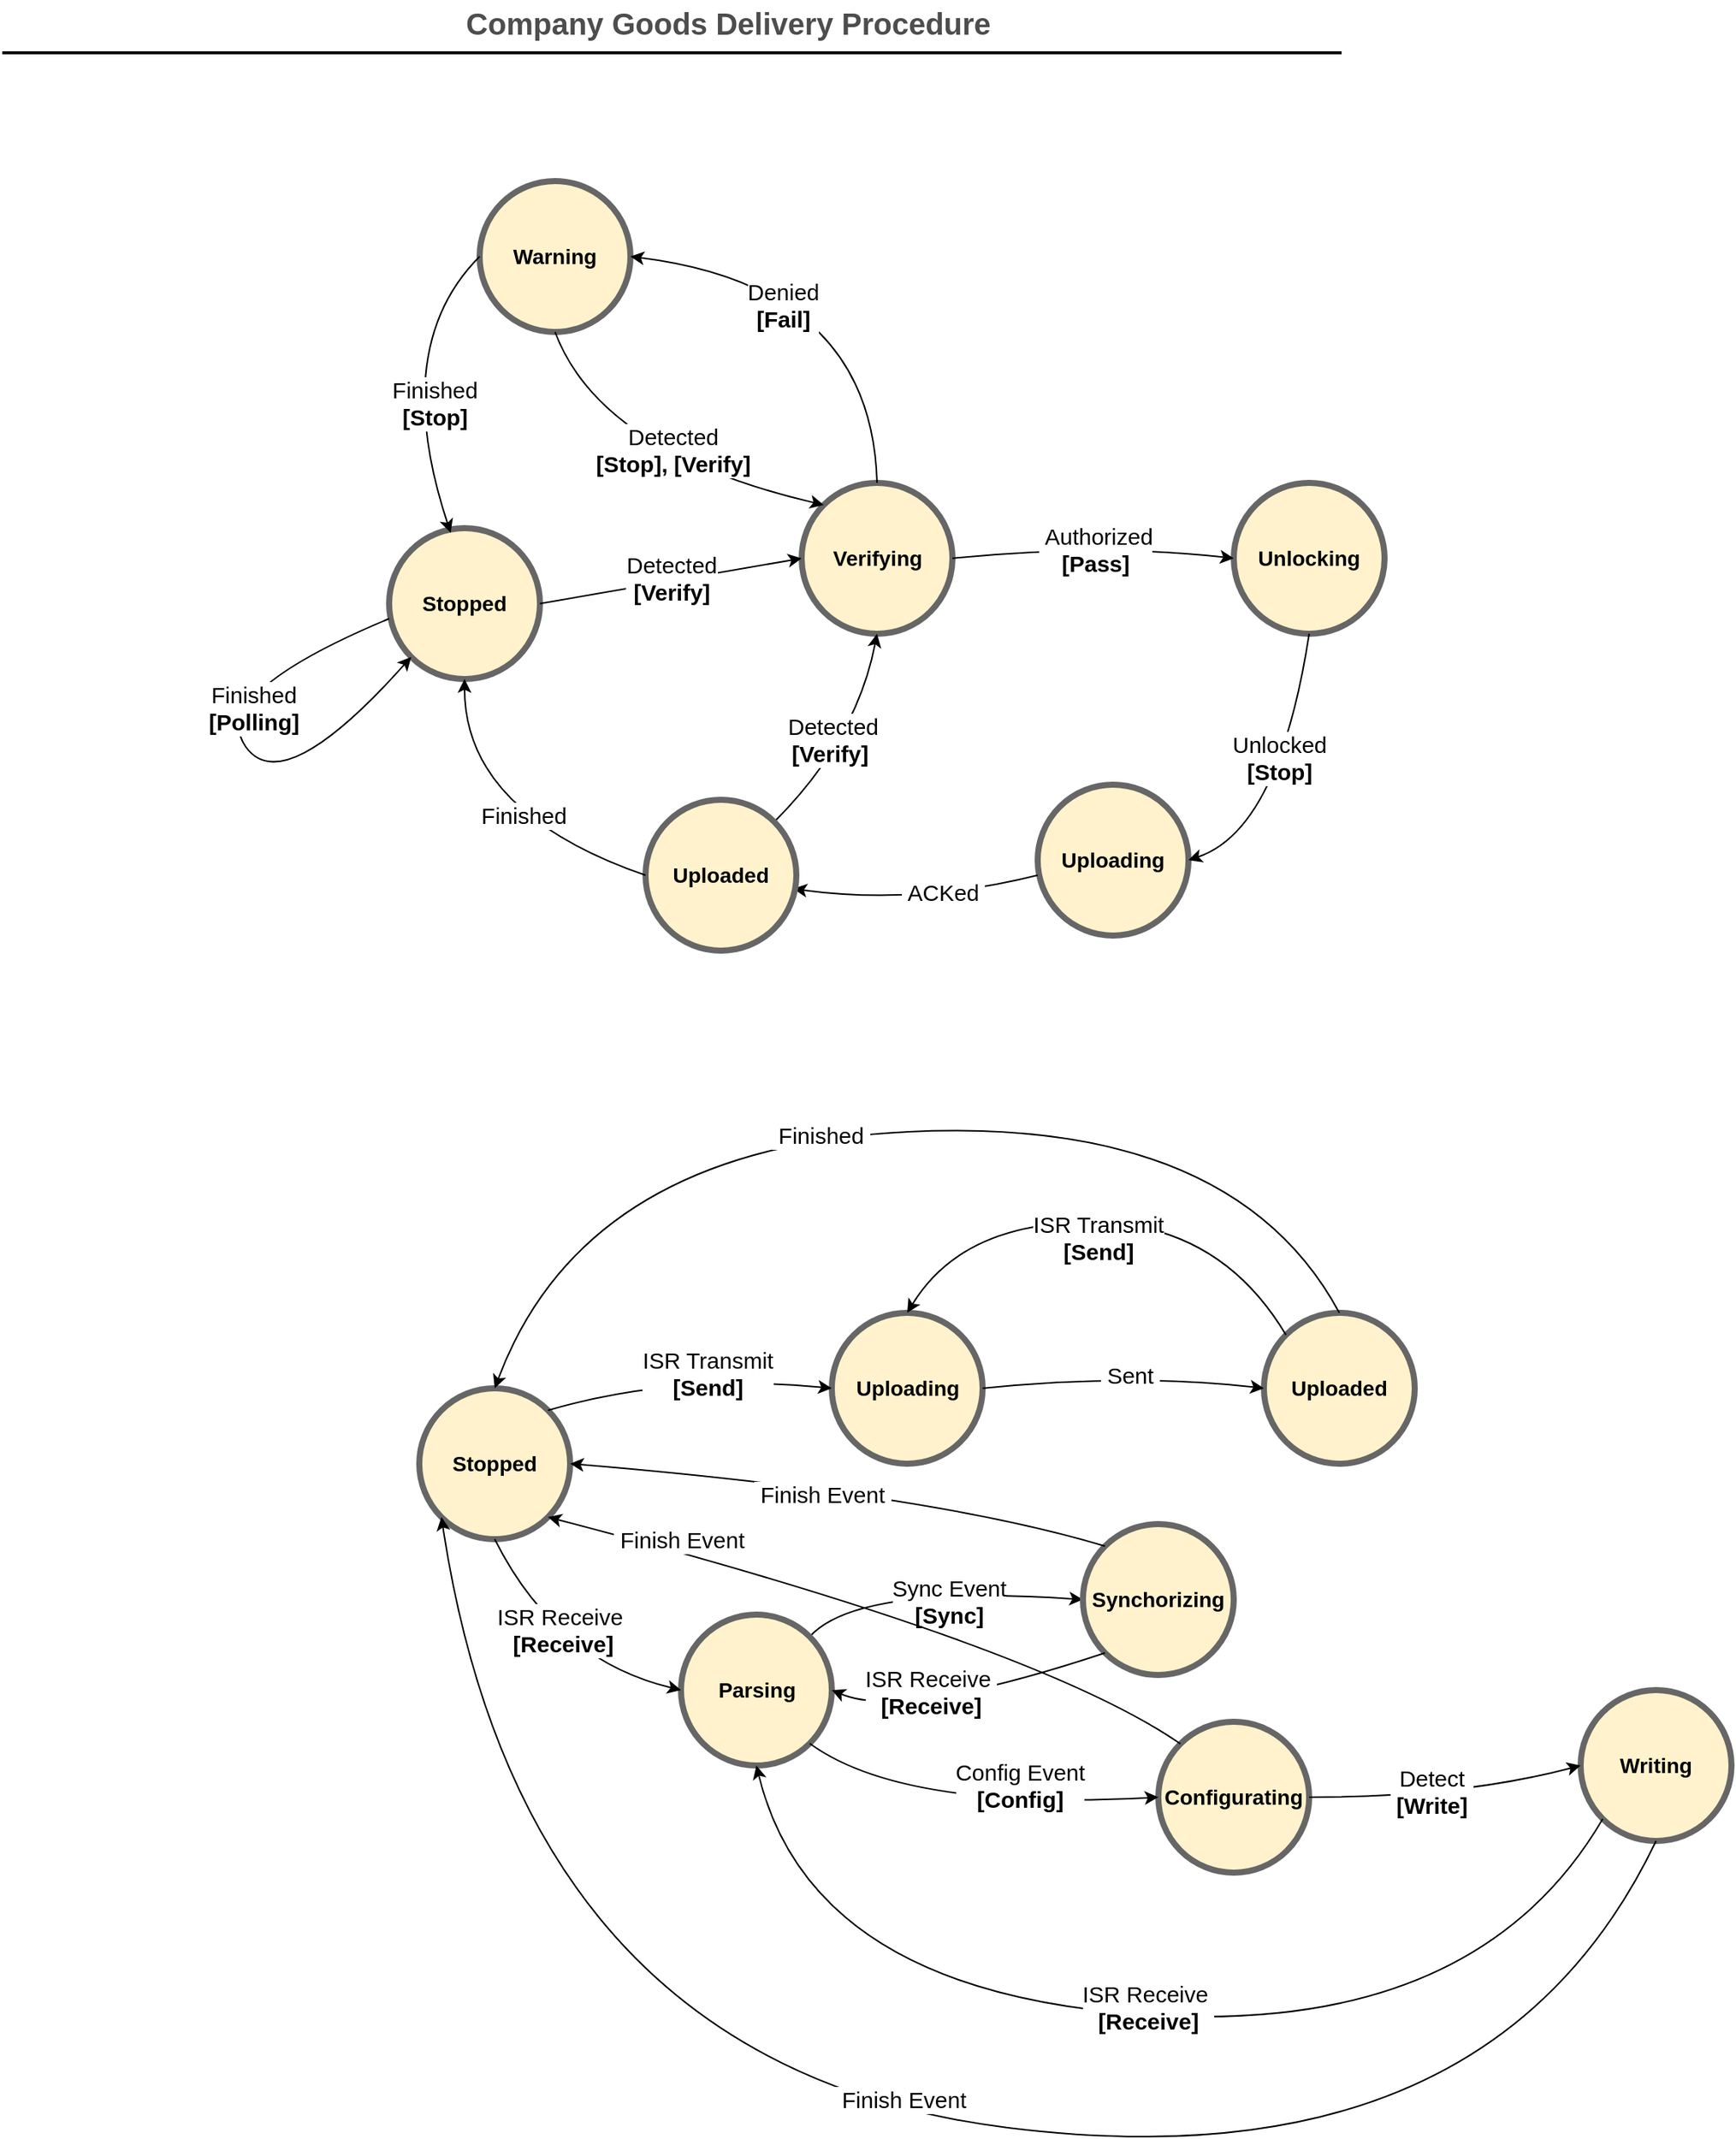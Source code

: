<mxfile version="22.1.3" type="github">
  <diagram id="C2fSY1v2SiZeoUbDoYyL" name="Page-1">
    <mxGraphModel dx="843" dy="740" grid="1" gridSize="10" guides="1" tooltips="1" connect="1" arrows="1" fold="1" page="1" pageScale="1" pageWidth="1169" pageHeight="827" math="0" shadow="0">
      <root>
        <mxCell id="0" />
        <mxCell id="1" parent="0" />
        <mxCell id="3ne1QswCM8ZiEu4GHsYG-31" value="Company Goods Delivery Procedure" style="text;html=1;strokeColor=none;fillColor=none;align=center;verticalAlign=middle;whiteSpace=wrap;rounded=0;fontStyle=1;fontSize=20;fontColor=#4D4D4D;" parent="1" vertex="1">
          <mxGeometry x="189.5" y="50" width="790" height="30" as="geometry" />
        </mxCell>
        <mxCell id="3ne1QswCM8ZiEu4GHsYG-32" value="" style="line;strokeWidth=2;html=1;fontSize=20;fontColor=#4D4D4D;" parent="1" vertex="1">
          <mxGeometry x="103.5" y="80" width="960" height="10" as="geometry" />
        </mxCell>
        <mxCell id="JYK7NFnvmHLZQDQHn-Lk-5" value="&lt;font style=&quot;font-size: 14px;&quot;&gt;&lt;b&gt;Warning&lt;br&gt;&lt;/b&gt;&lt;/font&gt;" style="ellipse;whiteSpace=wrap;html=1;aspect=fixed;strokeWidth=4;fillColor=#fff2cc;strokeColor=#666666;" parent="1" vertex="1">
          <mxGeometry x="420" y="170" width="100" height="100" as="geometry" />
        </mxCell>
        <mxCell id="JYK7NFnvmHLZQDQHn-Lk-12" value="&lt;font style=&quot;font-size: 14px;&quot;&gt;&lt;b&gt;Uploading&lt;/b&gt;&lt;/font&gt;" style="ellipse;whiteSpace=wrap;html=1;aspect=fixed;strokeWidth=4;fillColor=#fff2cc;strokeColor=#666666;" parent="1" vertex="1">
          <mxGeometry x="790" y="570" width="100" height="100" as="geometry" />
        </mxCell>
        <mxCell id="JYK7NFnvmHLZQDQHn-Lk-13" value="&lt;font style=&quot;font-size: 14px;&quot;&gt;&lt;b&gt;Unlocking&lt;/b&gt;&lt;/font&gt;" style="ellipse;whiteSpace=wrap;html=1;aspect=fixed;strokeWidth=4;fillColor=#fff2cc;strokeColor=#666666;" parent="1" vertex="1">
          <mxGeometry x="920" y="370" width="100" height="100" as="geometry" />
        </mxCell>
        <mxCell id="JYK7NFnvmHLZQDQHn-Lk-15" value="&lt;font style=&quot;font-size: 14px;&quot;&gt;&lt;b&gt;Verifying&lt;/b&gt;&lt;/font&gt;" style="ellipse;whiteSpace=wrap;html=1;aspect=fixed;strokeWidth=4;fillColor=#fff2cc;strokeColor=#666666;" parent="1" vertex="1">
          <mxGeometry x="633.5" y="370" width="100" height="100" as="geometry" />
        </mxCell>
        <mxCell id="JYK7NFnvmHLZQDQHn-Lk-16" value="&lt;font style=&quot;font-size: 14px;&quot;&gt;&lt;b&gt;Stopped&lt;/b&gt;&lt;/font&gt;" style="ellipse;whiteSpace=wrap;html=1;aspect=fixed;strokeWidth=4;fillColor=#fff2cc;strokeColor=#666666;" parent="1" vertex="1">
          <mxGeometry x="360" y="400" width="100" height="100" as="geometry" />
        </mxCell>
        <mxCell id="JYK7NFnvmHLZQDQHn-Lk-33" value="" style="curved=1;endArrow=classic;html=1;rounded=0;exitX=0.5;exitY=0;exitDx=0;exitDy=0;entryX=1;entryY=0.5;entryDx=0;entryDy=0;" parent="1" source="JYK7NFnvmHLZQDQHn-Lk-15" target="JYK7NFnvmHLZQDQHn-Lk-5" edge="1">
          <mxGeometry width="50" height="50" relative="1" as="geometry">
            <mxPoint x="750" y="410" as="sourcePoint" />
            <mxPoint x="800" y="360" as="targetPoint" />
            <Array as="points">
              <mxPoint x="680" y="240" />
            </Array>
          </mxGeometry>
        </mxCell>
        <mxCell id="JYK7NFnvmHLZQDQHn-Lk-34" value="&lt;font style=&quot;font-size: 15px;&quot;&gt;Denied&lt;br&gt;&lt;b&gt;[Fail]&lt;/b&gt;&lt;br&gt;&lt;/font&gt;" style="edgeLabel;html=1;align=center;verticalAlign=middle;resizable=0;points=[];" parent="JYK7NFnvmHLZQDQHn-Lk-33" vertex="1" connectable="0">
          <mxGeometry x="0.053" y="5" relative="1" as="geometry">
            <mxPoint x="-35" y="10" as="offset" />
          </mxGeometry>
        </mxCell>
        <mxCell id="JYK7NFnvmHLZQDQHn-Lk-35" value="" style="curved=1;endArrow=classic;html=1;rounded=0;exitX=1;exitY=0.5;exitDx=0;exitDy=0;entryX=0;entryY=0.5;entryDx=0;entryDy=0;" parent="1" source="JYK7NFnvmHLZQDQHn-Lk-15" target="JYK7NFnvmHLZQDQHn-Lk-13" edge="1">
          <mxGeometry width="50" height="50" relative="1" as="geometry">
            <mxPoint x="750" y="410" as="sourcePoint" />
            <mxPoint x="800" y="360" as="targetPoint" />
            <Array as="points">
              <mxPoint x="830" y="410" />
            </Array>
          </mxGeometry>
        </mxCell>
        <mxCell id="JYK7NFnvmHLZQDQHn-Lk-37" value="&lt;span style=&quot;font-size: 15px;&quot;&gt;&amp;nbsp;Authorized&lt;br&gt;&lt;b&gt;[Pass]&lt;/b&gt;&lt;br&gt;&lt;/span&gt;" style="edgeLabel;html=1;align=center;verticalAlign=middle;resizable=0;points=[];" parent="JYK7NFnvmHLZQDQHn-Lk-35" vertex="1" connectable="0">
          <mxGeometry x="0.008" y="2" relative="1" as="geometry">
            <mxPoint y="5" as="offset" />
          </mxGeometry>
        </mxCell>
        <mxCell id="_V2IKP7ejvlJgvTYkyaX-1" value="" style="curved=1;endArrow=classic;html=1;rounded=0;exitX=1;exitY=0.5;exitDx=0;exitDy=0;entryX=0;entryY=0.5;entryDx=0;entryDy=0;" parent="1" source="JYK7NFnvmHLZQDQHn-Lk-16" target="JYK7NFnvmHLZQDQHn-Lk-15" edge="1">
          <mxGeometry width="50" height="50" relative="1" as="geometry">
            <mxPoint x="350" y="414.5" as="sourcePoint" />
            <mxPoint x="485.0" y="414.5" as="targetPoint" />
            <Array as="points" />
          </mxGeometry>
        </mxCell>
        <mxCell id="_V2IKP7ejvlJgvTYkyaX-2" value="&lt;span style=&quot;font-size: 15px;&quot;&gt;Detected&lt;br&gt;&lt;b&gt;&amp;nbsp;[Verify]&amp;nbsp;&lt;/b&gt;&lt;br&gt;&lt;/span&gt;" style="edgeLabel;html=1;align=center;verticalAlign=middle;resizable=0;points=[];" parent="_V2IKP7ejvlJgvTYkyaX-1" vertex="1" connectable="0">
          <mxGeometry x="0.008" y="2" relative="1" as="geometry">
            <mxPoint as="offset" />
          </mxGeometry>
        </mxCell>
        <mxCell id="_V2IKP7ejvlJgvTYkyaX-4" value="" style="curved=1;endArrow=classic;html=1;rounded=0;exitX=0;exitY=0.5;exitDx=0;exitDy=0;entryX=0.408;entryY=0.031;entryDx=0;entryDy=0;entryPerimeter=0;" parent="1" source="JYK7NFnvmHLZQDQHn-Lk-5" target="JYK7NFnvmHLZQDQHn-Lk-16" edge="1">
          <mxGeometry width="50" height="50" relative="1" as="geometry">
            <mxPoint x="495" y="314" as="sourcePoint" />
            <mxPoint x="280" y="160" as="targetPoint" />
            <Array as="points">
              <mxPoint x="360" y="280" />
            </Array>
          </mxGeometry>
        </mxCell>
        <mxCell id="_V2IKP7ejvlJgvTYkyaX-5" value="&lt;font style=&quot;font-size: 15px;&quot;&gt;Finished&lt;br&gt;&lt;b style=&quot;border-color: var(--border-color);&quot;&gt;[Stop]&lt;/b&gt;&lt;br&gt;&lt;/font&gt;" style="edgeLabel;html=1;align=center;verticalAlign=middle;resizable=0;points=[];" parent="_V2IKP7ejvlJgvTYkyaX-4" vertex="1" connectable="0">
          <mxGeometry x="0.053" y="5" relative="1" as="geometry">
            <mxPoint x="16" y="12" as="offset" />
          </mxGeometry>
        </mxCell>
        <mxCell id="_V2IKP7ejvlJgvTYkyaX-6" value="" style="curved=1;endArrow=classic;html=1;rounded=0;exitX=0.5;exitY=1;exitDx=0;exitDy=0;entryX=1;entryY=0.5;entryDx=0;entryDy=0;" parent="1" source="JYK7NFnvmHLZQDQHn-Lk-13" target="JYK7NFnvmHLZQDQHn-Lk-12" edge="1">
          <mxGeometry width="50" height="50" relative="1" as="geometry">
            <mxPoint x="850" y="460" as="sourcePoint" />
            <mxPoint x="655" y="590" as="targetPoint" />
            <Array as="points">
              <mxPoint x="950" y="600" />
            </Array>
          </mxGeometry>
        </mxCell>
        <mxCell id="_V2IKP7ejvlJgvTYkyaX-7" value="&lt;font style=&quot;font-size: 15px;&quot;&gt;Unlocked&lt;br&gt;&lt;b&gt;[Stop]&lt;/b&gt;&lt;br&gt;&lt;/font&gt;" style="edgeLabel;html=1;align=center;verticalAlign=middle;resizable=0;points=[];" parent="_V2IKP7ejvlJgvTYkyaX-6" vertex="1" connectable="0">
          <mxGeometry x="0.053" y="5" relative="1" as="geometry">
            <mxPoint x="-10" y="-20" as="offset" />
          </mxGeometry>
        </mxCell>
        <mxCell id="_V2IKP7ejvlJgvTYkyaX-9" value="" style="curved=1;endArrow=classic;html=1;rounded=0;exitX=0;exitY=0.6;exitDx=0;exitDy=0;entryX=0.98;entryY=0.59;entryDx=0;entryDy=0;exitPerimeter=0;entryPerimeter=0;" parent="1" source="JYK7NFnvmHLZQDQHn-Lk-12" target="guj_gXGxbDxqwRgvA2U0-5" edge="1">
          <mxGeometry width="50" height="50" relative="1" as="geometry">
            <mxPoint x="494" y="540" as="sourcePoint" />
            <mxPoint x="240" y="697" as="targetPoint" />
            <Array as="points">
              <mxPoint x="710" y="650" />
            </Array>
          </mxGeometry>
        </mxCell>
        <mxCell id="_V2IKP7ejvlJgvTYkyaX-10" value="&lt;font style=&quot;font-size: 15px;&quot;&gt;&amp;nbsp;ACKed&amp;nbsp;&lt;br&gt;&lt;/font&gt;" style="edgeLabel;html=1;align=center;verticalAlign=middle;resizable=0;points=[];" parent="_V2IKP7ejvlJgvTYkyaX-9" vertex="1" connectable="0">
          <mxGeometry x="0.053" y="5" relative="1" as="geometry">
            <mxPoint x="22" y="-14" as="offset" />
          </mxGeometry>
        </mxCell>
        <mxCell id="_V2IKP7ejvlJgvTYkyaX-11" value="" style="curved=1;endArrow=classic;html=1;rounded=0;exitX=1;exitY=0;exitDx=0;exitDy=0;entryX=0.5;entryY=1;entryDx=0;entryDy=0;" parent="1" source="guj_gXGxbDxqwRgvA2U0-5" target="JYK7NFnvmHLZQDQHn-Lk-15" edge="1">
          <mxGeometry width="50" height="50" relative="1" as="geometry">
            <mxPoint x="580" y="590" as="sourcePoint" />
            <mxPoint x="584" y="464" as="targetPoint" />
            <Array as="points">
              <mxPoint x="670" y="540" />
            </Array>
          </mxGeometry>
        </mxCell>
        <mxCell id="_V2IKP7ejvlJgvTYkyaX-12" value="&lt;span style=&quot;font-size: 15px;&quot;&gt;Detected&lt;br&gt;&lt;b&gt;[Verify]&amp;nbsp;&lt;/b&gt;&lt;br&gt;&lt;/span&gt;" style="edgeLabel;html=1;align=center;verticalAlign=middle;resizable=0;points=[];" parent="_V2IKP7ejvlJgvTYkyaX-11" vertex="1" connectable="0">
          <mxGeometry x="0.008" y="2" relative="1" as="geometry">
            <mxPoint x="-13" as="offset" />
          </mxGeometry>
        </mxCell>
        <mxCell id="_V2IKP7ejvlJgvTYkyaX-13" value="" style="curved=1;endArrow=classic;html=1;rounded=0;exitX=0.5;exitY=1;exitDx=0;exitDy=0;entryX=0;entryY=0;entryDx=0;entryDy=0;" parent="1" source="JYK7NFnvmHLZQDQHn-Lk-5" target="JYK7NFnvmHLZQDQHn-Lk-15" edge="1">
          <mxGeometry width="50" height="50" relative="1" as="geometry">
            <mxPoint x="533.5" y="290" as="sourcePoint" />
            <mxPoint x="728.5" y="290" as="targetPoint" />
            <Array as="points">
              <mxPoint x="500" y="350" />
            </Array>
          </mxGeometry>
        </mxCell>
        <mxCell id="_V2IKP7ejvlJgvTYkyaX-14" value="&lt;span style=&quot;font-size: 15px;&quot;&gt;Detected&lt;br&gt;&lt;b&gt;[Stop], [Verify]&lt;/b&gt;&lt;br&gt;&lt;/span&gt;" style="edgeLabel;html=1;align=center;verticalAlign=middle;resizable=0;points=[];" parent="_V2IKP7ejvlJgvTYkyaX-13" vertex="1" connectable="0">
          <mxGeometry x="0.008" y="2" relative="1" as="geometry">
            <mxPoint x="14" y="-8" as="offset" />
          </mxGeometry>
        </mxCell>
        <mxCell id="_V2IKP7ejvlJgvTYkyaX-20" value="&lt;font style=&quot;font-size: 14px;&quot;&gt;&lt;b&gt;Uploaded&lt;/b&gt;&lt;/font&gt;" style="ellipse;whiteSpace=wrap;html=1;aspect=fixed;strokeWidth=4;fillColor=#fff2cc;strokeColor=#666666;" parent="1" vertex="1">
          <mxGeometry x="940" y="920" width="100" height="100" as="geometry" />
        </mxCell>
        <mxCell id="_V2IKP7ejvlJgvTYkyaX-21" value="&lt;font style=&quot;font-size: 14px;&quot;&gt;&lt;b&gt;Uploading&lt;/b&gt;&lt;/font&gt;" style="ellipse;whiteSpace=wrap;html=1;aspect=fixed;strokeWidth=4;fillColor=#fff2cc;strokeColor=#666666;" parent="1" vertex="1">
          <mxGeometry x="653.5" y="920" width="100" height="100" as="geometry" />
        </mxCell>
        <mxCell id="_V2IKP7ejvlJgvTYkyaX-22" value="&lt;font style=&quot;font-size: 14px;&quot;&gt;&lt;b&gt;Stopped&lt;/b&gt;&lt;/font&gt;" style="ellipse;whiteSpace=wrap;html=1;aspect=fixed;strokeWidth=4;fillColor=#fff2cc;strokeColor=#666666;" parent="1" vertex="1">
          <mxGeometry x="380" y="970" width="100" height="100" as="geometry" />
        </mxCell>
        <mxCell id="_V2IKP7ejvlJgvTYkyaX-25" value="" style="curved=1;endArrow=classic;html=1;rounded=0;exitX=1;exitY=0.5;exitDx=0;exitDy=0;entryX=0;entryY=0.5;entryDx=0;entryDy=0;" parent="1" source="_V2IKP7ejvlJgvTYkyaX-21" target="_V2IKP7ejvlJgvTYkyaX-20" edge="1">
          <mxGeometry width="50" height="50" relative="1" as="geometry">
            <mxPoint x="770" y="960" as="sourcePoint" />
            <mxPoint x="820" y="910" as="targetPoint" />
            <Array as="points">
              <mxPoint x="850" y="960" />
            </Array>
          </mxGeometry>
        </mxCell>
        <mxCell id="_V2IKP7ejvlJgvTYkyaX-26" value="&lt;span style=&quot;font-size: 15px;&quot;&gt;&amp;nbsp;Sent&amp;nbsp;&lt;br&gt;&lt;/span&gt;" style="edgeLabel;html=1;align=center;verticalAlign=middle;resizable=0;points=[];" parent="_V2IKP7ejvlJgvTYkyaX-25" vertex="1" connectable="0">
          <mxGeometry x="0.008" y="2" relative="1" as="geometry">
            <mxPoint x="3" y="2" as="offset" />
          </mxGeometry>
        </mxCell>
        <mxCell id="_V2IKP7ejvlJgvTYkyaX-27" value="" style="curved=1;endArrow=classic;html=1;rounded=0;exitX=1;exitY=0;exitDx=0;exitDy=0;entryX=0;entryY=0.5;entryDx=0;entryDy=0;" parent="1" source="_V2IKP7ejvlJgvTYkyaX-22" target="_V2IKP7ejvlJgvTYkyaX-21" edge="1">
          <mxGeometry width="50" height="50" relative="1" as="geometry">
            <mxPoint x="370" y="964.5" as="sourcePoint" />
            <mxPoint x="505.0" y="964.5" as="targetPoint" />
            <Array as="points">
              <mxPoint x="550" y="960" />
            </Array>
          </mxGeometry>
        </mxCell>
        <mxCell id="_V2IKP7ejvlJgvTYkyaX-28" value="&lt;span style=&quot;font-size: 15px;&quot;&gt;ISR Transmit&lt;br&gt;&lt;b&gt;[Send]&lt;/b&gt;&lt;br&gt;&lt;/span&gt;" style="edgeLabel;html=1;align=center;verticalAlign=middle;resizable=0;points=[];" parent="_V2IKP7ejvlJgvTYkyaX-27" vertex="1" connectable="0">
          <mxGeometry x="0.008" y="2" relative="1" as="geometry">
            <mxPoint x="12" y="1" as="offset" />
          </mxGeometry>
        </mxCell>
        <mxCell id="_V2IKP7ejvlJgvTYkyaX-31" value="" style="curved=1;endArrow=classic;html=1;rounded=0;exitX=1;exitY=0;exitDx=0;exitDy=0;entryX=0;entryY=0.5;entryDx=0;entryDy=0;" parent="1" source="_V2IKP7ejvlJgvTYkyaX-43" target="_V2IKP7ejvlJgvTYkyaX-46" edge="1">
          <mxGeometry width="50" height="50" relative="1" as="geometry">
            <mxPoint x="770" y="1200" as="sourcePoint" />
            <mxPoint x="940" y="1181" as="targetPoint" />
            <Array as="points">
              <mxPoint x="670" y="1100" />
            </Array>
          </mxGeometry>
        </mxCell>
        <mxCell id="_V2IKP7ejvlJgvTYkyaX-32" value="&lt;font style=&quot;font-size: 15px;&quot;&gt;Sync Event&lt;br&gt;&lt;b&gt;&amp;nbsp;[Sync]&amp;nbsp;&lt;/b&gt;&lt;br&gt;&lt;/font&gt;" style="edgeLabel;html=1;align=center;verticalAlign=middle;resizable=0;points=[];" parent="_V2IKP7ejvlJgvTYkyaX-31" vertex="1" connectable="0">
          <mxGeometry x="0.053" y="5" relative="1" as="geometry">
            <mxPoint x="4" y="12" as="offset" />
          </mxGeometry>
        </mxCell>
        <mxCell id="_V2IKP7ejvlJgvTYkyaX-33" value="" style="curved=1;endArrow=classic;html=1;rounded=0;exitX=0.5;exitY=0;exitDx=0;exitDy=0;entryX=0.5;entryY=0;entryDx=0;entryDy=0;" parent="1" source="_V2IKP7ejvlJgvTYkyaX-20" target="_V2IKP7ejvlJgvTYkyaX-22" edge="1">
          <mxGeometry width="50" height="50" relative="1" as="geometry">
            <mxPoint x="1013.5" y="820" as="sourcePoint" />
            <mxPoint x="633.5" y="700" as="targetPoint" />
            <Array as="points">
              <mxPoint x="920" y="790" />
              <mxPoint x="490" y="810" />
            </Array>
          </mxGeometry>
        </mxCell>
        <mxCell id="_V2IKP7ejvlJgvTYkyaX-34" value="&lt;font style=&quot;font-size: 15px;&quot;&gt;&amp;nbsp;Finished&amp;nbsp;&lt;br&gt;&lt;/font&gt;" style="edgeLabel;html=1;align=center;verticalAlign=middle;resizable=0;points=[];" parent="_V2IKP7ejvlJgvTYkyaX-33" vertex="1" connectable="0">
          <mxGeometry x="0.053" y="5" relative="1" as="geometry">
            <mxPoint x="-28" y="-5" as="offset" />
          </mxGeometry>
        </mxCell>
        <mxCell id="_V2IKP7ejvlJgvTYkyaX-39" value="" style="curved=1;endArrow=classic;html=1;rounded=0;entryX=0.5;entryY=0;entryDx=0;entryDy=0;exitX=0;exitY=0;exitDx=0;exitDy=0;" parent="1" source="_V2IKP7ejvlJgvTYkyaX-20" target="_V2IKP7ejvlJgvTYkyaX-21" edge="1">
          <mxGeometry width="50" height="50" relative="1" as="geometry">
            <mxPoint x="990" y="930" as="sourcePoint" />
            <mxPoint x="1164" y="890" as="targetPoint" />
            <Array as="points">
              <mxPoint x="910" y="860" />
              <mxPoint x="740" y="860" />
            </Array>
          </mxGeometry>
        </mxCell>
        <mxCell id="_V2IKP7ejvlJgvTYkyaX-40" value="&lt;span style=&quot;font-size: 15px;&quot;&gt;ISR Transmit&lt;br&gt;&lt;b&gt;[Send]&lt;/b&gt;&lt;br&gt;&lt;/span&gt;" style="edgeLabel;html=1;align=center;verticalAlign=middle;resizable=0;points=[];" parent="_V2IKP7ejvlJgvTYkyaX-39" vertex="1" connectable="0">
          <mxGeometry x="0.008" y="2" relative="1" as="geometry">
            <mxPoint x="-2" y="8" as="offset" />
          </mxGeometry>
        </mxCell>
        <mxCell id="_V2IKP7ejvlJgvTYkyaX-43" value="&lt;span style=&quot;font-size: 14px;&quot;&gt;&lt;b&gt;Parsing&lt;/b&gt;&lt;/span&gt;" style="ellipse;whiteSpace=wrap;html=1;aspect=fixed;strokeWidth=4;fillColor=#fff2cc;strokeColor=#666666;" parent="1" vertex="1">
          <mxGeometry x="553.5" y="1120" width="100" height="100" as="geometry" />
        </mxCell>
        <mxCell id="_V2IKP7ejvlJgvTYkyaX-46" value="&lt;span style=&quot;font-size: 14px;&quot;&gt;&lt;b&gt;Synchorizing&lt;/b&gt;&lt;/span&gt;" style="ellipse;whiteSpace=wrap;html=1;aspect=fixed;strokeWidth=4;fillColor=#fff2cc;strokeColor=#666666;" parent="1" vertex="1">
          <mxGeometry x="820" y="1060" width="100" height="100" as="geometry" />
        </mxCell>
        <mxCell id="_V2IKP7ejvlJgvTYkyaX-47" value="&lt;span style=&quot;font-size: 14px;&quot;&gt;&lt;b&gt;Configurating&lt;/b&gt;&lt;/span&gt;" style="ellipse;whiteSpace=wrap;html=1;aspect=fixed;strokeWidth=4;fillColor=#fff2cc;strokeColor=#666666;" parent="1" vertex="1">
          <mxGeometry x="870" y="1191" width="100" height="100" as="geometry" />
        </mxCell>
        <mxCell id="_V2IKP7ejvlJgvTYkyaX-48" value="" style="curved=1;endArrow=classic;html=1;rounded=0;exitX=0.5;exitY=1;exitDx=0;exitDy=0;entryX=0;entryY=0.5;entryDx=0;entryDy=0;" parent="1" source="_V2IKP7ejvlJgvTYkyaX-22" target="_V2IKP7ejvlJgvTYkyaX-43" edge="1">
          <mxGeometry width="50" height="50" relative="1" as="geometry">
            <mxPoint x="460" y="1180" as="sourcePoint" />
            <mxPoint x="710" y="1230" as="targetPoint" />
            <Array as="points">
              <mxPoint x="470" y="1150" />
            </Array>
          </mxGeometry>
        </mxCell>
        <mxCell id="_V2IKP7ejvlJgvTYkyaX-49" value="&lt;span style=&quot;font-size: 15px;&quot;&gt;ISR Receive&amp;nbsp;&lt;br&gt;&lt;b&gt;[Receive]&lt;/b&gt;&lt;br&gt;&lt;/span&gt;" style="edgeLabel;html=1;align=center;verticalAlign=middle;resizable=0;points=[];" parent="_V2IKP7ejvlJgvTYkyaX-48" vertex="1" connectable="0">
          <mxGeometry x="0.008" y="2" relative="1" as="geometry">
            <mxPoint x="3" y="-19" as="offset" />
          </mxGeometry>
        </mxCell>
        <mxCell id="_V2IKP7ejvlJgvTYkyaX-52" value="" style="curved=1;endArrow=classic;html=1;rounded=0;exitX=1;exitY=1;exitDx=0;exitDy=0;entryX=0;entryY=0.5;entryDx=0;entryDy=0;" parent="1" source="_V2IKP7ejvlJgvTYkyaX-43" target="_V2IKP7ejvlJgvTYkyaX-47" edge="1">
          <mxGeometry width="50" height="50" relative="1" as="geometry">
            <mxPoint x="649" y="1145" as="sourcePoint" />
            <mxPoint x="770" y="1120" as="targetPoint" />
            <Array as="points">
              <mxPoint x="700" y="1250" />
            </Array>
          </mxGeometry>
        </mxCell>
        <mxCell id="_V2IKP7ejvlJgvTYkyaX-53" value="&lt;font style=&quot;font-size: 15px;&quot;&gt;Config Event&lt;br&gt;&lt;b&gt;&amp;nbsp;[Config]&amp;nbsp;&lt;/b&gt;&lt;br&gt;&lt;/font&gt;" style="edgeLabel;html=1;align=center;verticalAlign=middle;resizable=0;points=[];" parent="_V2IKP7ejvlJgvTYkyaX-52" vertex="1" connectable="0">
          <mxGeometry x="0.053" y="5" relative="1" as="geometry">
            <mxPoint x="24" y="-9" as="offset" />
          </mxGeometry>
        </mxCell>
        <mxCell id="_V2IKP7ejvlJgvTYkyaX-54" value="&lt;span style=&quot;font-size: 14px;&quot;&gt;&lt;b&gt;Writing&lt;/b&gt;&lt;/span&gt;" style="ellipse;whiteSpace=wrap;html=1;aspect=fixed;strokeWidth=4;fillColor=#fff2cc;strokeColor=#666666;" parent="1" vertex="1">
          <mxGeometry x="1150" y="1170" width="100" height="100" as="geometry" />
        </mxCell>
        <mxCell id="_V2IKP7ejvlJgvTYkyaX-55" value="" style="curved=1;endArrow=classic;html=1;rounded=0;exitX=1;exitY=0.5;exitDx=0;exitDy=0;entryX=0;entryY=0.5;entryDx=0;entryDy=0;" parent="1" source="_V2IKP7ejvlJgvTYkyaX-47" target="_V2IKP7ejvlJgvTYkyaX-54" edge="1">
          <mxGeometry width="50" height="50" relative="1" as="geometry">
            <mxPoint x="880" y="1241" as="sourcePoint" />
            <mxPoint x="1086" y="1291" as="targetPoint" />
            <Array as="points">
              <mxPoint x="1070" y="1241" />
            </Array>
          </mxGeometry>
        </mxCell>
        <mxCell id="_V2IKP7ejvlJgvTYkyaX-56" value="&lt;font style=&quot;font-size: 15px;&quot;&gt;Detect&lt;br&gt;&lt;b&gt;&amp;nbsp;[Write]&amp;nbsp;&lt;/b&gt;&lt;br&gt;&lt;/font&gt;" style="edgeLabel;html=1;align=center;verticalAlign=middle;resizable=0;points=[];" parent="_V2IKP7ejvlJgvTYkyaX-55" vertex="1" connectable="0">
          <mxGeometry x="0.053" y="5" relative="1" as="geometry">
            <mxPoint x="-15" y="1" as="offset" />
          </mxGeometry>
        </mxCell>
        <mxCell id="_V2IKP7ejvlJgvTYkyaX-57" value="" style="curved=1;endArrow=classic;html=1;rounded=0;exitX=0;exitY=1;exitDx=0;exitDy=0;entryX=0.5;entryY=1;entryDx=0;entryDy=0;" parent="1" source="_V2IKP7ejvlJgvTYkyaX-54" target="_V2IKP7ejvlJgvTYkyaX-43" edge="1">
          <mxGeometry width="50" height="50" relative="1" as="geometry">
            <mxPoint x="753.5" y="1390" as="sourcePoint" />
            <mxPoint x="877.5" y="1490" as="targetPoint" />
            <Array as="points">
              <mxPoint x="1080" y="1400" />
              <mxPoint x="640" y="1370" />
            </Array>
          </mxGeometry>
        </mxCell>
        <mxCell id="_V2IKP7ejvlJgvTYkyaX-58" value="&lt;span style=&quot;font-size: 15px;&quot;&gt;ISR Receive&amp;nbsp;&lt;br&gt;&lt;b&gt;[Receive]&lt;/b&gt;&lt;br&gt;&lt;/span&gt;" style="edgeLabel;html=1;align=center;verticalAlign=middle;resizable=0;points=[];" parent="_V2IKP7ejvlJgvTYkyaX-57" vertex="1" connectable="0">
          <mxGeometry x="0.008" y="2" relative="1" as="geometry">
            <mxPoint x="-1" y="-7" as="offset" />
          </mxGeometry>
        </mxCell>
        <mxCell id="_V2IKP7ejvlJgvTYkyaX-59" value="" style="curved=1;endArrow=classic;html=1;rounded=0;exitX=0.5;exitY=1;exitDx=0;exitDy=0;entryX=0;entryY=1;entryDx=0;entryDy=0;" parent="1" source="_V2IKP7ejvlJgvTYkyaX-54" target="_V2IKP7ejvlJgvTYkyaX-22" edge="1">
          <mxGeometry width="50" height="50" relative="1" as="geometry">
            <mxPoint x="850" y="1575" as="sourcePoint" />
            <mxPoint x="-30" y="1280" as="targetPoint" />
            <Array as="points">
              <mxPoint x="1090" y="1500" />
              <mxPoint x="450" y="1420" />
            </Array>
          </mxGeometry>
        </mxCell>
        <mxCell id="_V2IKP7ejvlJgvTYkyaX-60" value="&lt;font style=&quot;font-size: 15px;&quot;&gt;&amp;nbsp;Finish Event&amp;nbsp;&lt;br&gt;&lt;/font&gt;" style="edgeLabel;html=1;align=center;verticalAlign=middle;resizable=0;points=[];" parent="_V2IKP7ejvlJgvTYkyaX-59" vertex="1" connectable="0">
          <mxGeometry x="0.053" y="5" relative="1" as="geometry">
            <mxPoint x="21" y="-13" as="offset" />
          </mxGeometry>
        </mxCell>
        <mxCell id="_V2IKP7ejvlJgvTYkyaX-61" value="" style="curved=1;endArrow=classic;html=1;rounded=0;exitX=0;exitY=0;exitDx=0;exitDy=0;entryX=1;entryY=1;entryDx=0;entryDy=0;" parent="1" source="_V2IKP7ejvlJgvTYkyaX-47" target="_V2IKP7ejvlJgvTYkyaX-22" edge="1">
          <mxGeometry width="50" height="50" relative="1" as="geometry">
            <mxPoint x="460" y="1025" as="sourcePoint" />
            <mxPoint x="691" y="1061" as="targetPoint" />
            <Array as="points">
              <mxPoint x="790" y="1140" />
            </Array>
          </mxGeometry>
        </mxCell>
        <mxCell id="_V2IKP7ejvlJgvTYkyaX-62" value="&lt;font style=&quot;font-size: 15px;&quot;&gt;&amp;nbsp;Finish Event&amp;nbsp;&lt;br&gt;&lt;/font&gt;" style="edgeLabel;html=1;align=center;verticalAlign=middle;resizable=0;points=[];" parent="_V2IKP7ejvlJgvTYkyaX-61" vertex="1" connectable="0">
          <mxGeometry x="0.053" y="5" relative="1" as="geometry">
            <mxPoint x="-117" y="-44" as="offset" />
          </mxGeometry>
        </mxCell>
        <mxCell id="_V2IKP7ejvlJgvTYkyaX-63" value="" style="curved=1;endArrow=classic;html=1;rounded=0;exitX=0;exitY=0;exitDx=0;exitDy=0;entryX=1;entryY=0.5;entryDx=0;entryDy=0;" parent="1" source="_V2IKP7ejvlJgvTYkyaX-46" target="_V2IKP7ejvlJgvTYkyaX-22" edge="1">
          <mxGeometry width="50" height="50" relative="1" as="geometry">
            <mxPoint x="900" y="1170" as="sourcePoint" />
            <mxPoint x="520" y="1050" as="targetPoint" />
            <Array as="points">
              <mxPoint x="720" y="1040" />
            </Array>
          </mxGeometry>
        </mxCell>
        <mxCell id="_V2IKP7ejvlJgvTYkyaX-64" value="&lt;font style=&quot;font-size: 15px;&quot;&gt;&amp;nbsp;Finish Event&amp;nbsp;&lt;br&gt;&lt;/font&gt;" style="edgeLabel;html=1;align=center;verticalAlign=middle;resizable=0;points=[];" parent="_V2IKP7ejvlJgvTYkyaX-63" vertex="1" connectable="0">
          <mxGeometry x="0.053" y="5" relative="1" as="geometry">
            <mxPoint x="-3" y="1" as="offset" />
          </mxGeometry>
        </mxCell>
        <mxCell id="_V2IKP7ejvlJgvTYkyaX-65" value="" style="curved=1;endArrow=classic;html=1;rounded=0;exitX=0;exitY=1;exitDx=0;exitDy=0;entryX=1;entryY=0.5;entryDx=0;entryDy=0;" parent="1" source="_V2IKP7ejvlJgvTYkyaX-46" target="_V2IKP7ejvlJgvTYkyaX-43" edge="1">
          <mxGeometry width="50" height="50" relative="1" as="geometry">
            <mxPoint x="1175" y="1265" as="sourcePoint" />
            <mxPoint x="614" y="1230" as="targetPoint" />
            <Array as="points">
              <mxPoint x="700" y="1190" />
            </Array>
          </mxGeometry>
        </mxCell>
        <mxCell id="_V2IKP7ejvlJgvTYkyaX-66" value="&lt;span style=&quot;font-size: 15px;&quot;&gt;ISR Receive&amp;nbsp;&lt;br&gt;&lt;b&gt;[Receive]&lt;/b&gt;&lt;br&gt;&lt;/span&gt;" style="edgeLabel;html=1;align=center;verticalAlign=middle;resizable=0;points=[];" parent="_V2IKP7ejvlJgvTYkyaX-65" vertex="1" connectable="0">
          <mxGeometry x="0.008" y="2" relative="1" as="geometry">
            <mxPoint x="-24" y="-7" as="offset" />
          </mxGeometry>
        </mxCell>
        <mxCell id="guj_gXGxbDxqwRgvA2U0-1" value="" style="curved=1;endArrow=classic;html=1;rounded=0;exitX=0;exitY=0.5;exitDx=0;exitDy=0;entryX=0;entryY=1;entryDx=0;entryDy=0;" edge="1" parent="1" target="JYK7NFnvmHLZQDQHn-Lk-16">
          <mxGeometry width="50" height="50" relative="1" as="geometry">
            <mxPoint x="360" y="460" as="sourcePoint" />
            <mxPoint x="341" y="643" as="targetPoint" />
            <Array as="points">
              <mxPoint x="240" y="510" />
              <mxPoint x="290" y="580" />
            </Array>
          </mxGeometry>
        </mxCell>
        <mxCell id="guj_gXGxbDxqwRgvA2U0-2" value="&lt;font style=&quot;font-size: 15px;&quot;&gt;Finished&lt;br&gt;&lt;b style=&quot;border-color: var(--border-color);&quot;&gt;[Polling]&lt;/b&gt;&lt;br&gt;&lt;/font&gt;" style="edgeLabel;html=1;align=center;verticalAlign=middle;resizable=0;points=[];" vertex="1" connectable="0" parent="guj_gXGxbDxqwRgvA2U0-1">
          <mxGeometry x="0.053" y="5" relative="1" as="geometry">
            <mxPoint x="-4" y="-29" as="offset" />
          </mxGeometry>
        </mxCell>
        <mxCell id="guj_gXGxbDxqwRgvA2U0-5" value="&lt;font style=&quot;font-size: 14px;&quot;&gt;&lt;b&gt;Uploaded&lt;/b&gt;&lt;/font&gt;" style="ellipse;whiteSpace=wrap;html=1;aspect=fixed;strokeWidth=4;fillColor=#fff2cc;strokeColor=#666666;" vertex="1" parent="1">
          <mxGeometry x="530" y="580" width="100" height="100" as="geometry" />
        </mxCell>
        <mxCell id="guj_gXGxbDxqwRgvA2U0-6" value="" style="curved=1;endArrow=classic;html=1;rounded=0;exitX=0;exitY=0.5;exitDx=0;exitDy=0;" edge="1" parent="1" source="guj_gXGxbDxqwRgvA2U0-5" target="JYK7NFnvmHLZQDQHn-Lk-16">
          <mxGeometry width="50" height="50" relative="1" as="geometry">
            <mxPoint x="470" y="528.5" as="sourcePoint" />
            <mxPoint x="451" y="711.5" as="targetPoint" />
            <Array as="points">
              <mxPoint x="410" y="588.5" />
            </Array>
          </mxGeometry>
        </mxCell>
        <mxCell id="guj_gXGxbDxqwRgvA2U0-7" value="&lt;font style=&quot;font-size: 15px;&quot;&gt;Finished&lt;br&gt;&lt;/font&gt;" style="edgeLabel;html=1;align=center;verticalAlign=middle;resizable=0;points=[];" vertex="1" connectable="0" parent="guj_gXGxbDxqwRgvA2U0-6">
          <mxGeometry x="0.053" y="5" relative="1" as="geometry">
            <mxPoint x="28" y="-8" as="offset" />
          </mxGeometry>
        </mxCell>
      </root>
    </mxGraphModel>
  </diagram>
</mxfile>
